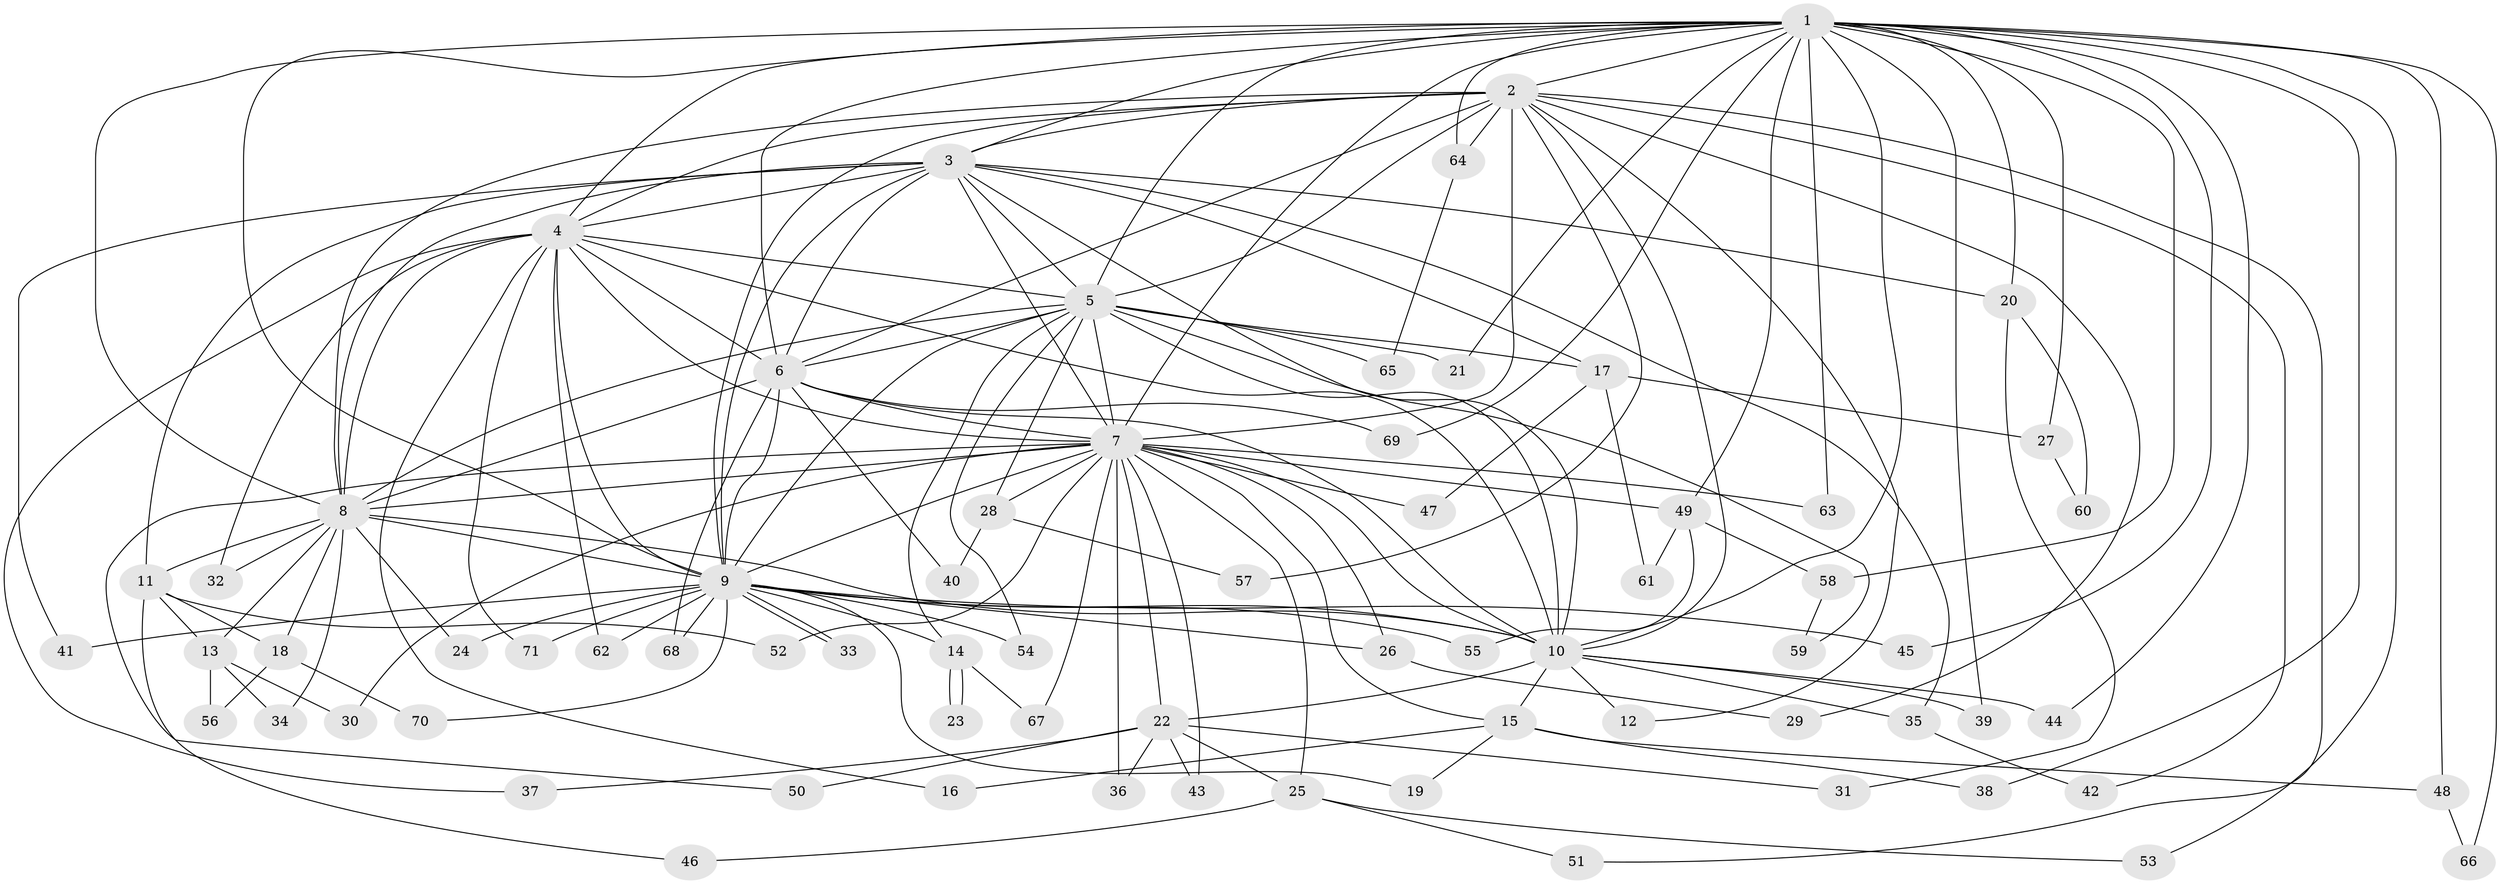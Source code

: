 // Generated by graph-tools (version 1.1) at 2025/25/03/09/25 03:25:51]
// undirected, 71 vertices, 167 edges
graph export_dot {
graph [start="1"]
  node [color=gray90,style=filled];
  1;
  2;
  3;
  4;
  5;
  6;
  7;
  8;
  9;
  10;
  11;
  12;
  13;
  14;
  15;
  16;
  17;
  18;
  19;
  20;
  21;
  22;
  23;
  24;
  25;
  26;
  27;
  28;
  29;
  30;
  31;
  32;
  33;
  34;
  35;
  36;
  37;
  38;
  39;
  40;
  41;
  42;
  43;
  44;
  45;
  46;
  47;
  48;
  49;
  50;
  51;
  52;
  53;
  54;
  55;
  56;
  57;
  58;
  59;
  60;
  61;
  62;
  63;
  64;
  65;
  66;
  67;
  68;
  69;
  70;
  71;
  1 -- 2;
  1 -- 3;
  1 -- 4;
  1 -- 5;
  1 -- 6;
  1 -- 7;
  1 -- 8;
  1 -- 9;
  1 -- 10;
  1 -- 20;
  1 -- 21;
  1 -- 27;
  1 -- 38;
  1 -- 39;
  1 -- 44;
  1 -- 45;
  1 -- 48;
  1 -- 49;
  1 -- 53;
  1 -- 58;
  1 -- 63;
  1 -- 64;
  1 -- 66;
  1 -- 69;
  2 -- 3;
  2 -- 4;
  2 -- 5;
  2 -- 6;
  2 -- 7;
  2 -- 8;
  2 -- 9;
  2 -- 10;
  2 -- 12;
  2 -- 29;
  2 -- 42;
  2 -- 51;
  2 -- 57;
  2 -- 64;
  3 -- 4;
  3 -- 5;
  3 -- 6;
  3 -- 7;
  3 -- 8;
  3 -- 9;
  3 -- 10;
  3 -- 11;
  3 -- 17;
  3 -- 20;
  3 -- 35;
  3 -- 41;
  4 -- 5;
  4 -- 6;
  4 -- 7;
  4 -- 8;
  4 -- 9;
  4 -- 10;
  4 -- 16;
  4 -- 32;
  4 -- 37;
  4 -- 62;
  4 -- 71;
  5 -- 6;
  5 -- 7;
  5 -- 8;
  5 -- 9;
  5 -- 10;
  5 -- 14;
  5 -- 17;
  5 -- 21;
  5 -- 28;
  5 -- 54;
  5 -- 59;
  5 -- 65;
  6 -- 7;
  6 -- 8;
  6 -- 9;
  6 -- 10;
  6 -- 40;
  6 -- 68;
  6 -- 69;
  7 -- 8;
  7 -- 9;
  7 -- 10;
  7 -- 15;
  7 -- 22;
  7 -- 25;
  7 -- 26;
  7 -- 28;
  7 -- 30;
  7 -- 36;
  7 -- 43;
  7 -- 47;
  7 -- 49;
  7 -- 50;
  7 -- 52;
  7 -- 63;
  7 -- 67;
  8 -- 9;
  8 -- 10;
  8 -- 11;
  8 -- 13;
  8 -- 18;
  8 -- 24;
  8 -- 32;
  8 -- 34;
  9 -- 10;
  9 -- 14;
  9 -- 19;
  9 -- 24;
  9 -- 26;
  9 -- 33;
  9 -- 33;
  9 -- 41;
  9 -- 45;
  9 -- 54;
  9 -- 55;
  9 -- 62;
  9 -- 68;
  9 -- 70;
  9 -- 71;
  10 -- 12;
  10 -- 15;
  10 -- 22;
  10 -- 35;
  10 -- 39;
  10 -- 44;
  11 -- 13;
  11 -- 18;
  11 -- 46;
  11 -- 52;
  13 -- 30;
  13 -- 34;
  13 -- 56;
  14 -- 23;
  14 -- 23;
  14 -- 67;
  15 -- 16;
  15 -- 19;
  15 -- 38;
  15 -- 48;
  17 -- 27;
  17 -- 47;
  17 -- 61;
  18 -- 56;
  18 -- 70;
  20 -- 31;
  20 -- 60;
  22 -- 25;
  22 -- 31;
  22 -- 36;
  22 -- 37;
  22 -- 43;
  22 -- 50;
  25 -- 46;
  25 -- 51;
  25 -- 53;
  26 -- 29;
  27 -- 60;
  28 -- 40;
  28 -- 57;
  35 -- 42;
  48 -- 66;
  49 -- 55;
  49 -- 58;
  49 -- 61;
  58 -- 59;
  64 -- 65;
}
